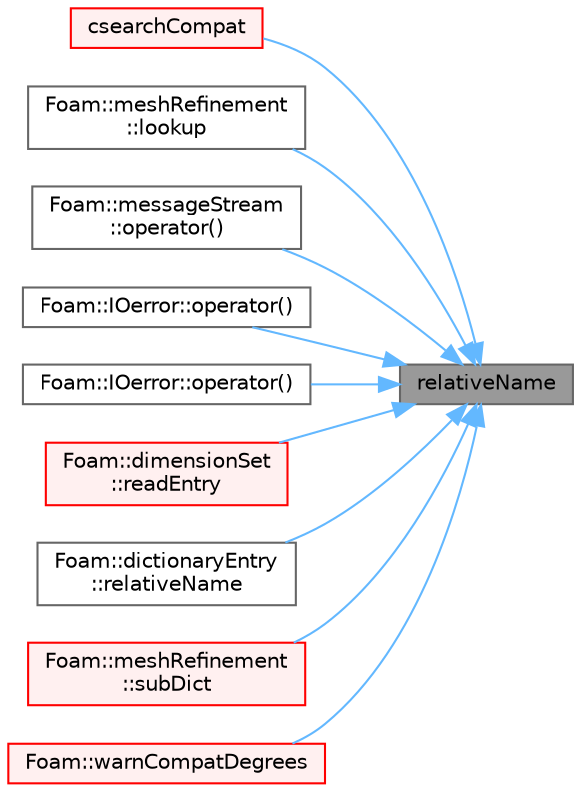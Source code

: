 digraph "relativeName"
{
 // LATEX_PDF_SIZE
  bgcolor="transparent";
  edge [fontname=Helvetica,fontsize=10,labelfontname=Helvetica,labelfontsize=10];
  node [fontname=Helvetica,fontsize=10,shape=box,height=0.2,width=0.4];
  rankdir="RL";
  Node1 [id="Node000001",label="relativeName",height=0.2,width=0.4,color="gray40", fillcolor="grey60", style="filled", fontcolor="black",tooltip=" "];
  Node1 -> Node2 [id="edge1_Node000001_Node000002",dir="back",color="steelblue1",style="solid",tooltip=" "];
  Node2 [id="Node000002",label="csearchCompat",height=0.2,width=0.4,color="red", fillcolor="#FFF0F0", style="filled",URL="$classFoam_1_1dictionary.html#a404e24626eb14107d251d7dbb6630614",tooltip=" "];
  Node1 -> Node11 [id="edge2_Node000001_Node000011",dir="back",color="steelblue1",style="solid",tooltip=" "];
  Node11 [id="Node000011",label="Foam::meshRefinement\l::lookup",height=0.2,width=0.4,color="grey40", fillcolor="white", style="filled",URL="$classFoam_1_1meshRefinement.html#a18e08857156f2c707b2b3fb4d58728a0",tooltip=" "];
  Node1 -> Node12 [id="edge3_Node000001_Node000012",dir="back",color="steelblue1",style="solid",tooltip=" "];
  Node12 [id="Node000012",label="Foam::messageStream\l::operator()",height=0.2,width=0.4,color="grey40", fillcolor="white", style="filled",URL="$classFoam_1_1messageStream.html#ad16bea46809c412991178bee8baffb55",tooltip=" "];
  Node1 -> Node13 [id="edge4_Node000001_Node000013",dir="back",color="steelblue1",style="solid",tooltip=" "];
  Node13 [id="Node000013",label="Foam::IOerror::operator()",height=0.2,width=0.4,color="grey40", fillcolor="white", style="filled",URL="$classFoam_1_1IOerror.html#ab435b955cacd8fbbf70e7e0a6812ce40",tooltip=" "];
  Node1 -> Node14 [id="edge5_Node000001_Node000014",dir="back",color="steelblue1",style="solid",tooltip=" "];
  Node14 [id="Node000014",label="Foam::IOerror::operator()",height=0.2,width=0.4,color="grey40", fillcolor="white", style="filled",URL="$classFoam_1_1IOerror.html#aeea677737a0ee175734bd5446638b36f",tooltip=" "];
  Node1 -> Node15 [id="edge6_Node000001_Node000015",dir="back",color="steelblue1",style="solid",tooltip=" "];
  Node15 [id="Node000015",label="Foam::dimensionSet\l::readEntry",height=0.2,width=0.4,color="red", fillcolor="#FFF0F0", style="filled",URL="$classFoam_1_1dimensionSet.html#a6f986460329c520a2b4d53b000dcf755",tooltip=" "];
  Node1 -> Node18 [id="edge7_Node000001_Node000018",dir="back",color="steelblue1",style="solid",tooltip=" "];
  Node18 [id="Node000018",label="Foam::dictionaryEntry\l::relativeName",height=0.2,width=0.4,color="grey40", fillcolor="white", style="filled",URL="$classFoam_1_1dictionaryEntry.html#a3a2a1322317d6f7ac8569b7f0de6b38d",tooltip=" "];
  Node1 -> Node19 [id="edge8_Node000001_Node000019",dir="back",color="steelblue1",style="solid",tooltip=" "];
  Node19 [id="Node000019",label="Foam::meshRefinement\l::subDict",height=0.2,width=0.4,color="red", fillcolor="#FFF0F0", style="filled",URL="$classFoam_1_1meshRefinement.html#a87456baa5f7684666903785824e9c406",tooltip=" "];
  Node1 -> Node21 [id="edge9_Node000001_Node000021",dir="back",color="steelblue1",style="solid",tooltip=" "];
  Node21 [id="Node000021",label="Foam::warnCompatDegrees",height=0.2,width=0.4,color="red", fillcolor="#FFF0F0", style="filled",URL="$namespaceFoam.html#a55f6f7bce2261ef65cbcd33efb1aff4c",tooltip=" "];
}
